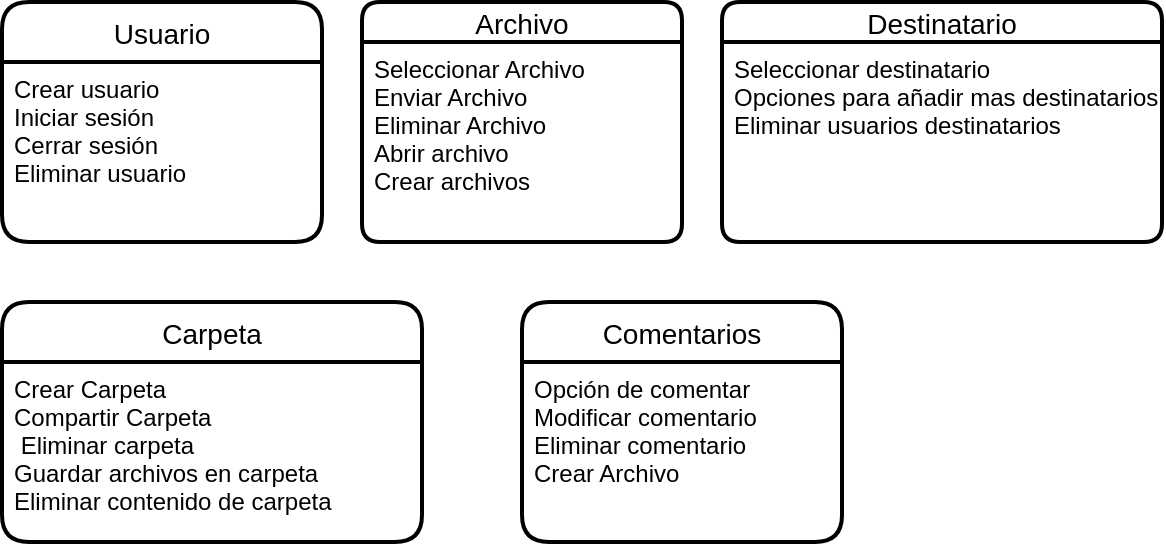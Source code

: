 <mxfile version="14.6.9" type="google"><diagram id="2ZNhvIkDtGg56_WleI5i" name="Page-1"><mxGraphModel dx="572" dy="563" grid="1" gridSize="10" guides="1" tooltips="1" connect="1" arrows="1" fold="1" page="1" pageScale="1" pageWidth="827" pageHeight="1169" math="0" shadow="0"><root><mxCell id="0"/><mxCell id="1" parent="0"/><mxCell id="PWPYqNT_o7oGu1aNoUoL-2" value="Usuario" style="swimlane;childLayout=stackLayout;horizontal=1;startSize=30;horizontalStack=0;rounded=1;fontSize=14;fontStyle=0;strokeWidth=2;resizeParent=0;resizeLast=1;shadow=0;dashed=0;align=center;" parent="1" vertex="1"><mxGeometry x="40" y="40" width="160" height="120" as="geometry"><mxRectangle x="320" y="120" width="70" height="30" as="alternateBounds"/></mxGeometry></mxCell><mxCell id="PWPYqNT_o7oGu1aNoUoL-3" value="Crear usuario&#10;Iniciar sesión&#10;Cerrar sesión&#10;Eliminar usuario" style="align=left;strokeColor=none;fillColor=none;spacingLeft=4;fontSize=12;verticalAlign=top;resizable=0;rotatable=0;part=1;" parent="PWPYqNT_o7oGu1aNoUoL-2" vertex="1"><mxGeometry y="30" width="160" height="90" as="geometry"/></mxCell><mxCell id="To8FnbM416P8DEZ0TyuD-14" value="Archivo" style="swimlane;childLayout=stackLayout;horizontal=1;startSize=20;horizontalStack=0;rounded=1;fontSize=14;fontStyle=0;strokeWidth=2;resizeParent=0;resizeLast=1;shadow=0;dashed=0;align=center;" parent="1" vertex="1"><mxGeometry x="220" y="40" width="160" height="120" as="geometry"/></mxCell><mxCell id="To8FnbM416P8DEZ0TyuD-15" value="Seleccionar Archivo&#10;Enviar Archivo &#10;Eliminar Archivo&#10;Abrir archivo&#10;Crear archivos" style="align=left;strokeColor=none;fillColor=none;spacingLeft=4;fontSize=12;verticalAlign=top;resizable=0;rotatable=0;part=1;" parent="To8FnbM416P8DEZ0TyuD-14" vertex="1"><mxGeometry y="20" width="160" height="100" as="geometry"/></mxCell><mxCell id="obpemR_2Mnh6dYSiATf7-1" value="Destinatario" style="swimlane;childLayout=stackLayout;horizontal=1;startSize=20;horizontalStack=0;rounded=1;fontSize=14;fontStyle=0;strokeWidth=2;resizeParent=0;resizeLast=1;shadow=0;dashed=0;align=center;" parent="1" vertex="1"><mxGeometry x="400" y="40" width="220" height="120" as="geometry"><mxRectangle x="400" y="40" width="110" height="20" as="alternateBounds"/></mxGeometry></mxCell><mxCell id="obpemR_2Mnh6dYSiATf7-2" value="Seleccionar destinatario&#10;Opciones para añadir mas destinatarios&#10;Eliminar usuarios destinatarios" style="align=left;strokeColor=none;fillColor=none;spacingLeft=4;fontSize=12;verticalAlign=top;resizable=0;rotatable=0;part=1;" parent="obpemR_2Mnh6dYSiATf7-1" vertex="1"><mxGeometry y="20" width="220" height="100" as="geometry"/></mxCell><mxCell id="To8FnbM416P8DEZ0TyuD-21" value="Carpeta" style="swimlane;childLayout=stackLayout;horizontal=1;startSize=30;horizontalStack=0;rounded=1;fontSize=14;fontStyle=0;strokeWidth=2;resizeParent=0;resizeLast=1;shadow=0;dashed=0;align=center;" parent="1" vertex="1"><mxGeometry x="40" y="190" width="210" height="120" as="geometry"/></mxCell><mxCell id="To8FnbM416P8DEZ0TyuD-22" value="Crear Carpeta&#10;Compartir Carpeta&#10; Eliminar carpeta&#10;Guardar archivos en carpeta&#10;Eliminar contenido de carpeta" style="align=left;strokeColor=none;fillColor=none;spacingLeft=4;fontSize=12;verticalAlign=top;resizable=0;rotatable=0;part=1;" parent="To8FnbM416P8DEZ0TyuD-21" vertex="1"><mxGeometry y="30" width="210" height="90" as="geometry"/></mxCell><mxCell id="h0nBzwupIIJDPEz9Lk8j-1" value="Comentarios" style="swimlane;childLayout=stackLayout;horizontal=1;startSize=30;horizontalStack=0;rounded=1;fontSize=14;fontStyle=0;strokeWidth=2;resizeParent=0;resizeLast=1;shadow=0;dashed=0;align=center;" parent="1" vertex="1"><mxGeometry x="300" y="190" width="160" height="120" as="geometry"/></mxCell><mxCell id="h0nBzwupIIJDPEz9Lk8j-2" value="Opción de comentar&#10;Modificar comentario&#10;Eliminar comentario &#10;Crear Archivo" style="align=left;strokeColor=none;fillColor=none;spacingLeft=4;fontSize=12;verticalAlign=top;resizable=0;rotatable=0;part=1;" parent="h0nBzwupIIJDPEz9Lk8j-1" vertex="1"><mxGeometry y="30" width="160" height="90" as="geometry"/></mxCell></root></mxGraphModel></diagram></mxfile>